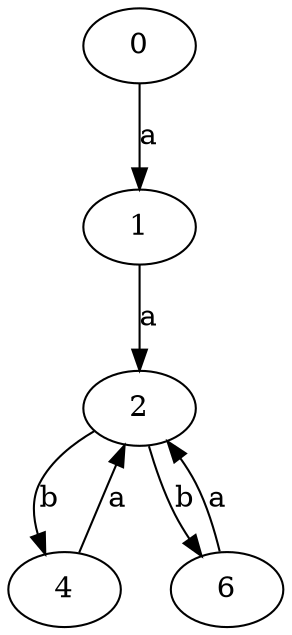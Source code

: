 strict digraph  {
1;
2;
4;
0;
6;
1 -> 2  [label=a];
2 -> 4  [label=b];
2 -> 6  [label=b];
4 -> 2  [label=a];
0 -> 1  [label=a];
6 -> 2  [label=a];
}
